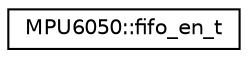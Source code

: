digraph "Graphical Class Hierarchy"
{
  edge [fontname="Helvetica",fontsize="10",labelfontname="Helvetica",labelfontsize="10"];
  node [fontname="Helvetica",fontsize="10",shape=record];
  rankdir="LR";
  Node1 [label="MPU6050::fifo_en_t",height=0.2,width=0.4,color="black", fillcolor="white", style="filled",URL="$d5/d5d/unionMPU6050_1_1fifo__en__t.html"];
}
